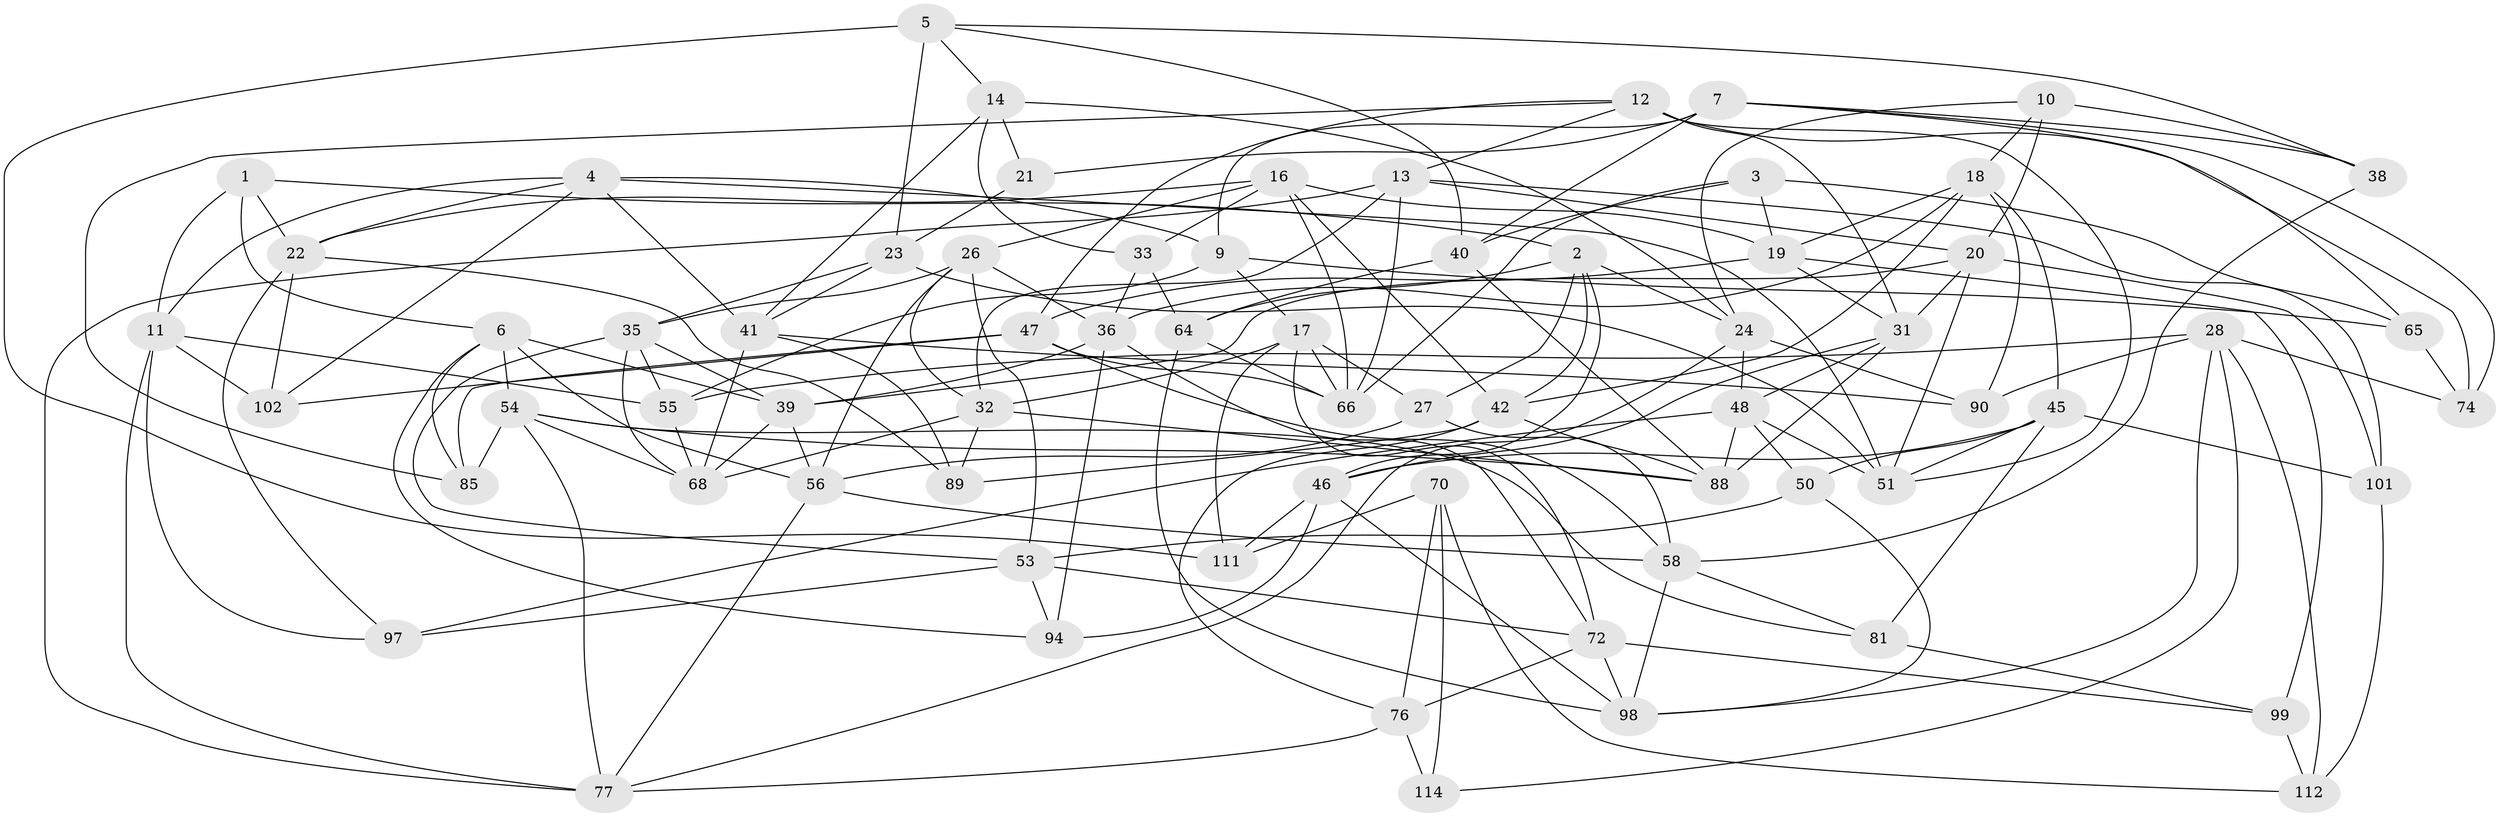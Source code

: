 // original degree distribution, {4: 1.0}
// Generated by graph-tools (version 1.1) at 2025/11/02/27/25 16:11:45]
// undirected, 69 vertices, 179 edges
graph export_dot {
graph [start="1"]
  node [color=gray90,style=filled];
  1;
  2 [super="+104"];
  3;
  4 [super="+8"];
  5 [super="+84"];
  6 [super="+44"];
  7 [super="+78"];
  9 [super="+82"];
  10;
  11 [super="+15"];
  12 [super="+106"];
  13 [super="+37"];
  14 [super="+59"];
  16 [super="+83"];
  17 [super="+30"];
  18 [super="+49"];
  19 [super="+25"];
  20 [super="+86"];
  21;
  22 [super="+29"];
  23 [super="+75"];
  24 [super="+34"];
  26 [super="+91"];
  27;
  28 [super="+95"];
  31 [super="+73"];
  32 [super="+87"];
  33;
  35 [super="+115"];
  36 [super="+108"];
  38;
  39 [super="+61"];
  40 [super="+43"];
  41 [super="+100"];
  42 [super="+92"];
  45 [super="+80"];
  46 [super="+69"];
  47 [super="+109"];
  48 [super="+105"];
  50;
  51 [super="+52"];
  53 [super="+60"];
  54 [super="+63"];
  55 [super="+62"];
  56 [super="+57"];
  58 [super="+113"];
  64 [super="+67"];
  65;
  66 [super="+71"];
  68 [super="+103"];
  70;
  72 [super="+79"];
  74;
  76 [super="+93"];
  77 [super="+110"];
  81;
  85;
  88 [super="+96"];
  89;
  90;
  94;
  97;
  98 [super="+107"];
  99;
  101;
  102;
  111;
  112;
  114;
  1 -- 2;
  1 -- 6;
  1 -- 22;
  1 -- 11;
  2 -- 27;
  2 -- 42;
  2 -- 24;
  2 -- 46;
  2 -- 64;
  3 -- 65;
  3 -- 40;
  3 -- 19;
  3 -- 66;
  4 -- 102;
  4 -- 9;
  4 -- 22;
  4 -- 11;
  4 -- 41;
  4 -- 51;
  5 -- 111;
  5 -- 23 [weight=2];
  5 -- 38;
  5 -- 40;
  5 -- 14;
  6 -- 85;
  6 -- 94;
  6 -- 56;
  6 -- 39;
  6 -- 54;
  7 -- 65;
  7 -- 9;
  7 -- 40;
  7 -- 74;
  7 -- 21;
  7 -- 38;
  9 -- 17;
  9 -- 65;
  9 -- 55 [weight=2];
  10 -- 24;
  10 -- 18;
  10 -- 20;
  10 -- 38;
  11 -- 55;
  11 -- 102;
  11 -- 77;
  11 -- 97;
  12 -- 74;
  12 -- 47;
  12 -- 13;
  12 -- 85;
  12 -- 31;
  12 -- 51;
  13 -- 101;
  13 -- 66;
  13 -- 77;
  13 -- 20;
  13 -- 32;
  14 -- 21 [weight=2];
  14 -- 24;
  14 -- 33;
  14 -- 41;
  16 -- 66;
  16 -- 33;
  16 -- 42;
  16 -- 26;
  16 -- 19;
  16 -- 22;
  17 -- 111;
  17 -- 32;
  17 -- 72;
  17 -- 66;
  17 -- 27;
  18 -- 90;
  18 -- 42;
  18 -- 19;
  18 -- 36;
  18 -- 45;
  19 -- 99;
  19 -- 47;
  19 -- 31;
  20 -- 51;
  20 -- 101;
  20 -- 39;
  20 -- 31;
  21 -- 23;
  22 -- 89;
  22 -- 102;
  22 -- 97;
  23 -- 35;
  23 -- 41;
  23 -- 51;
  24 -- 48;
  24 -- 90;
  24 -- 77;
  26 -- 32;
  26 -- 53;
  26 -- 56;
  26 -- 35;
  26 -- 36;
  27 -- 58;
  27 -- 56;
  28 -- 90;
  28 -- 74;
  28 -- 112;
  28 -- 98;
  28 -- 114;
  28 -- 55;
  31 -- 48;
  31 -- 88;
  31 -- 46;
  32 -- 89;
  32 -- 88;
  32 -- 68;
  33 -- 64;
  33 -- 36;
  35 -- 68;
  35 -- 55;
  35 -- 53;
  35 -- 39;
  36 -- 94;
  36 -- 39;
  36 -- 72;
  38 -- 58;
  39 -- 68;
  39 -- 56;
  40 -- 64 [weight=2];
  40 -- 88;
  41 -- 89;
  41 -- 68;
  41 -- 90;
  42 -- 89;
  42 -- 76;
  42 -- 88;
  45 -- 46;
  45 -- 51;
  45 -- 101;
  45 -- 81;
  45 -- 50;
  46 -- 94;
  46 -- 111;
  46 -- 98;
  47 -- 58;
  47 -- 66;
  47 -- 85;
  47 -- 102;
  48 -- 97;
  48 -- 88;
  48 -- 50;
  48 -- 51;
  50 -- 98;
  50 -- 53;
  53 -- 72;
  53 -- 94;
  53 -- 97;
  54 -- 85;
  54 -- 81;
  54 -- 68;
  54 -- 88;
  54 -- 77;
  55 -- 68;
  56 -- 58;
  56 -- 77;
  58 -- 81;
  58 -- 98;
  64 -- 66;
  64 -- 98;
  65 -- 74;
  70 -- 114;
  70 -- 111;
  70 -- 112;
  70 -- 76;
  72 -- 99;
  72 -- 98;
  72 -- 76;
  76 -- 114 [weight=2];
  76 -- 77;
  81 -- 99;
  99 -- 112;
  101 -- 112;
}
